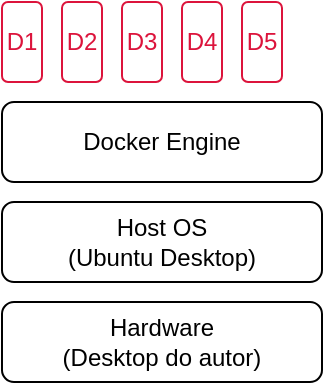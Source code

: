<mxfile version="28.1.0">
  <diagram name="Page-1" id="qWtlDdQ_t1fBnjkW_Zxo">
    <mxGraphModel dx="786" dy="699" grid="1" gridSize="10" guides="1" tooltips="1" connect="1" arrows="1" fold="1" page="1" pageScale="1" pageWidth="827" pageHeight="1169" math="0" shadow="0">
      <root>
        <mxCell id="0" />
        <mxCell id="1" parent="0" />
        <mxCell id="is5yBYUkAZ2dMtjzCGNo-1" value="Hardware&lt;br&gt;(Desktop do autor)" style="rounded=1;whiteSpace=wrap;html=1;shadow=0;gradientDirection=south;glass=0;" parent="1" vertex="1">
          <mxGeometry x="200" y="400" width="160" height="40" as="geometry" />
        </mxCell>
        <mxCell id="is5yBYUkAZ2dMtjzCGNo-2" value="Host OS&lt;br&gt;&lt;div&gt;(Ubuntu Desktop)&lt;/div&gt;" style="rounded=1;whiteSpace=wrap;html=1;shadow=0;glass=0;" parent="1" vertex="1">
          <mxGeometry x="200" y="350" width="160" height="40" as="geometry" />
        </mxCell>
        <mxCell id="is5yBYUkAZ2dMtjzCGNo-6" value="&lt;div&gt;D1&lt;/div&gt;" style="rounded=1;whiteSpace=wrap;html=1;direction=south;shadow=0;glass=0;fontColor=#DC143C;strokeColor=#DC143C;" parent="1" vertex="1">
          <mxGeometry x="200" y="250" width="20" height="40" as="geometry" />
        </mxCell>
        <mxCell id="Qf3-FYTLfyepxTUIdwEo-1" value="Docker Engine" style="rounded=1;whiteSpace=wrap;html=1;shadow=0;gradientDirection=south;glass=0;" parent="1" vertex="1">
          <mxGeometry x="200" y="300" width="160" height="40" as="geometry" />
        </mxCell>
        <mxCell id="U9kXUO95Qb_7b-UgX0e_-6" value="D5" style="rounded=1;whiteSpace=wrap;html=1;direction=south;shadow=0;glass=0;fontColor=#DC143C;strokeColor=#DC143C;" vertex="1" parent="1">
          <mxGeometry x="320" y="250" width="20" height="40" as="geometry" />
        </mxCell>
        <mxCell id="U9kXUO95Qb_7b-UgX0e_-3" value="&lt;div&gt;D4&lt;/div&gt;" style="rounded=1;whiteSpace=wrap;html=1;direction=south;shadow=0;glass=0;fontColor=#DC143C;strokeColor=#DC143C;" vertex="1" parent="1">
          <mxGeometry x="290" y="250" width="20" height="40" as="geometry" />
        </mxCell>
        <mxCell id="U9kXUO95Qb_7b-UgX0e_-4" value="&lt;div&gt;D3&lt;/div&gt;" style="rounded=1;whiteSpace=wrap;html=1;direction=south;shadow=0;glass=0;fontColor=#DC143C;strokeColor=#DC143C;" vertex="1" parent="1">
          <mxGeometry x="260" y="250" width="20" height="40" as="geometry" />
        </mxCell>
        <mxCell id="U9kXUO95Qb_7b-UgX0e_-5" value="&lt;div&gt;D2&lt;/div&gt;" style="rounded=1;whiteSpace=wrap;html=1;direction=south;shadow=0;glass=0;fontColor=#DC143C;strokeColor=#DC143C;" vertex="1" parent="1">
          <mxGeometry x="230" y="250" width="20" height="40" as="geometry" />
        </mxCell>
      </root>
    </mxGraphModel>
  </diagram>
</mxfile>
